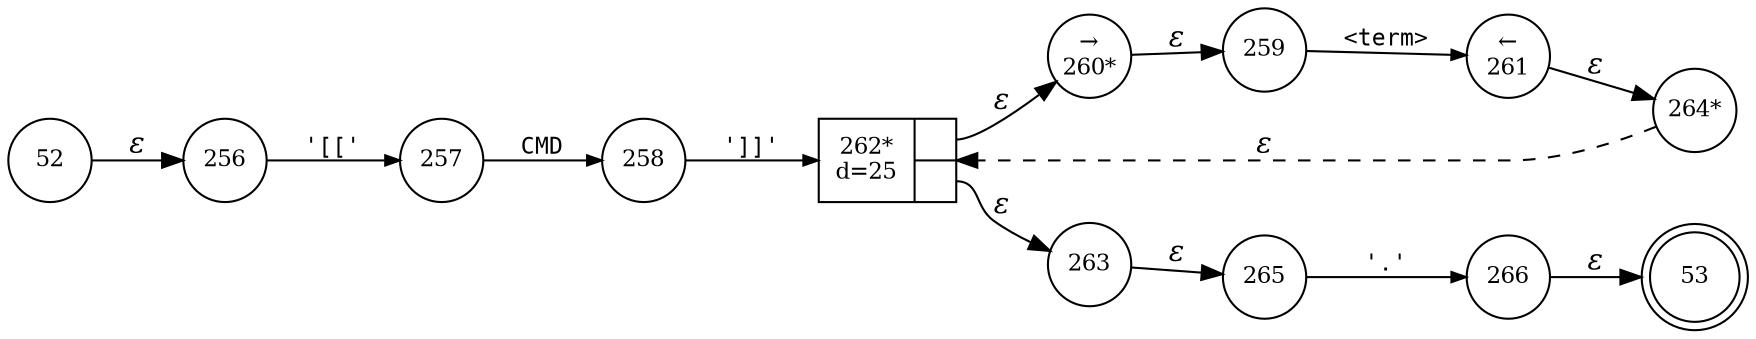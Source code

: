 digraph ATN {
rankdir=LR;
s53[fontsize=11, label="53", shape=doublecircle, fixedsize=true, width=.6];
s256[fontsize=11,label="256", shape=circle, fixedsize=true, width=.55, peripheries=1];
s257[fontsize=11,label="257", shape=circle, fixedsize=true, width=.55, peripheries=1];
s258[fontsize=11,label="258", shape=circle, fixedsize=true, width=.55, peripheries=1];
s259[fontsize=11,label="259", shape=circle, fixedsize=true, width=.55, peripheries=1];
s260[fontsize=11,label="&rarr;\n260*", shape=circle, fixedsize=true, width=.55, peripheries=1];
s261[fontsize=11,label="&larr;\n261", shape=circle, fixedsize=true, width=.55, peripheries=1];
s262[fontsize=11,label="{262*\nd=25|{<p0>|<p1>}}", shape=record, fixedsize=false, peripheries=1];
s263[fontsize=11,label="263", shape=circle, fixedsize=true, width=.55, peripheries=1];
s264[fontsize=11,label="264*", shape=circle, fixedsize=true, width=.55, peripheries=1];
s265[fontsize=11,label="265", shape=circle, fixedsize=true, width=.55, peripheries=1];
s266[fontsize=11,label="266", shape=circle, fixedsize=true, width=.55, peripheries=1];
s52[fontsize=11,label="52", shape=circle, fixedsize=true, width=.55, peripheries=1];
s52 -> s256 [fontname="Times-Italic", label="&epsilon;"];
s256 -> s257 [fontsize=11, fontname="Courier", arrowsize=.7, label = "'[['", arrowhead = normal];
s257 -> s258 [fontsize=11, fontname="Courier", arrowsize=.7, label = "CMD", arrowhead = normal];
s258 -> s262 [fontsize=11, fontname="Courier", arrowsize=.7, label = "']]'", arrowhead = normal];
s262:p0 -> s260 [fontname="Times-Italic", label="&epsilon;"];
s262:p1 -> s263 [fontname="Times-Italic", label="&epsilon;"];
s260 -> s259 [fontname="Times-Italic", label="&epsilon;"];
s263 -> s265 [fontname="Times-Italic", label="&epsilon;"];
s259 -> s261 [fontsize=11, fontname="Courier", arrowsize=.7, label = "<term>", arrowhead = normal];
s265 -> s266 [fontsize=11, fontname="Courier", arrowsize=.7, label = "'.'", arrowhead = normal];
s261 -> s264 [fontname="Times-Italic", label="&epsilon;"];
s266 -> s53 [fontname="Times-Italic", label="&epsilon;"];
s264 -> s262 [fontname="Times-Italic", label="&epsilon;", style="dashed"];
}